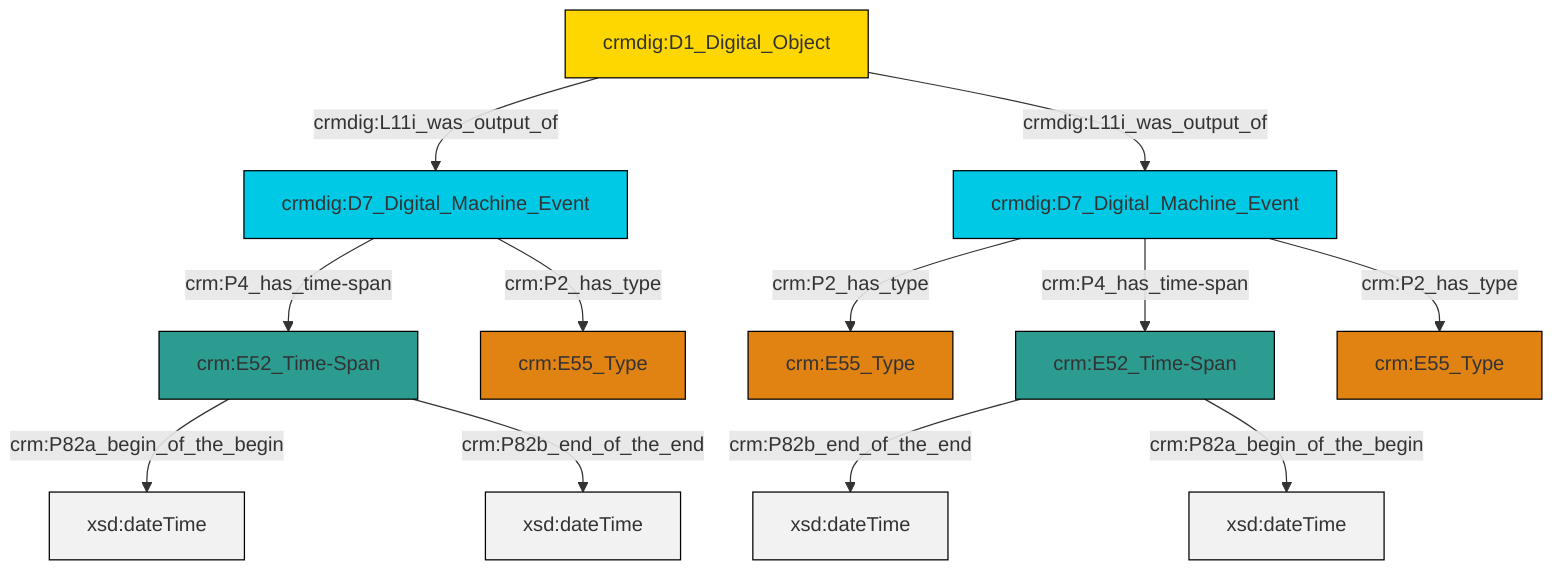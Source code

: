 graph TD
classDef Literal fill:#f2f2f2,stroke:#000000;
classDef CRM_Entity fill:#FFFFFF,stroke:#000000;
classDef Temporal_Entity fill:#00C9E6, stroke:#000000;
classDef Type fill:#E18312, stroke:#000000;
classDef Time-Span fill:#2C9C91, stroke:#000000;
classDef Appellation fill:#FFEB7F, stroke:#000000;
classDef Place fill:#008836, stroke:#000000;
classDef Persistent_Item fill:#B266B2, stroke:#000000;
classDef Conceptual_Object fill:#FFD700, stroke:#000000;
classDef Physical_Thing fill:#D2B48C, stroke:#000000;
classDef Actor fill:#f58aad, stroke:#000000;
classDef PC_Classes fill:#4ce600, stroke:#000000;
classDef Multi fill:#cccccc,stroke:#000000;

0["crm:E52_Time-Span"]:::Time-Span -->|crm:P82a_begin_of_the_begin| 1[xsd:dateTime]:::Literal
2["crmdig:D7_Digital_Machine_Event"]:::Temporal_Entity -->|crm:P2_has_type| 3["crm:E55_Type"]:::Type
2["crmdig:D7_Digital_Machine_Event"]:::Temporal_Entity -->|crm:P4_has_time-span| 4["crm:E52_Time-Span"]:::Time-Span
4["crm:E52_Time-Span"]:::Time-Span -->|crm:P82b_end_of_the_end| 8[xsd:dateTime]:::Literal
11["crmdig:D1_Digital_Object"]:::Conceptual_Object -->|crmdig:L11i_was_output_of| 13["crmdig:D7_Digital_Machine_Event"]:::Temporal_Entity
13["crmdig:D7_Digital_Machine_Event"]:::Temporal_Entity -->|crm:P4_has_time-span| 0["crm:E52_Time-Span"]:::Time-Span
4["crm:E52_Time-Span"]:::Time-Span -->|crm:P82a_begin_of_the_begin| 15[xsd:dateTime]:::Literal
13["crmdig:D7_Digital_Machine_Event"]:::Temporal_Entity -->|crm:P2_has_type| 6["crm:E55_Type"]:::Type
2["crmdig:D7_Digital_Machine_Event"]:::Temporal_Entity -->|crm:P2_has_type| 9["crm:E55_Type"]:::Type
11["crmdig:D1_Digital_Object"]:::Conceptual_Object -->|crmdig:L11i_was_output_of| 2["crmdig:D7_Digital_Machine_Event"]:::Temporal_Entity
0["crm:E52_Time-Span"]:::Time-Span -->|crm:P82b_end_of_the_end| 21[xsd:dateTime]:::Literal